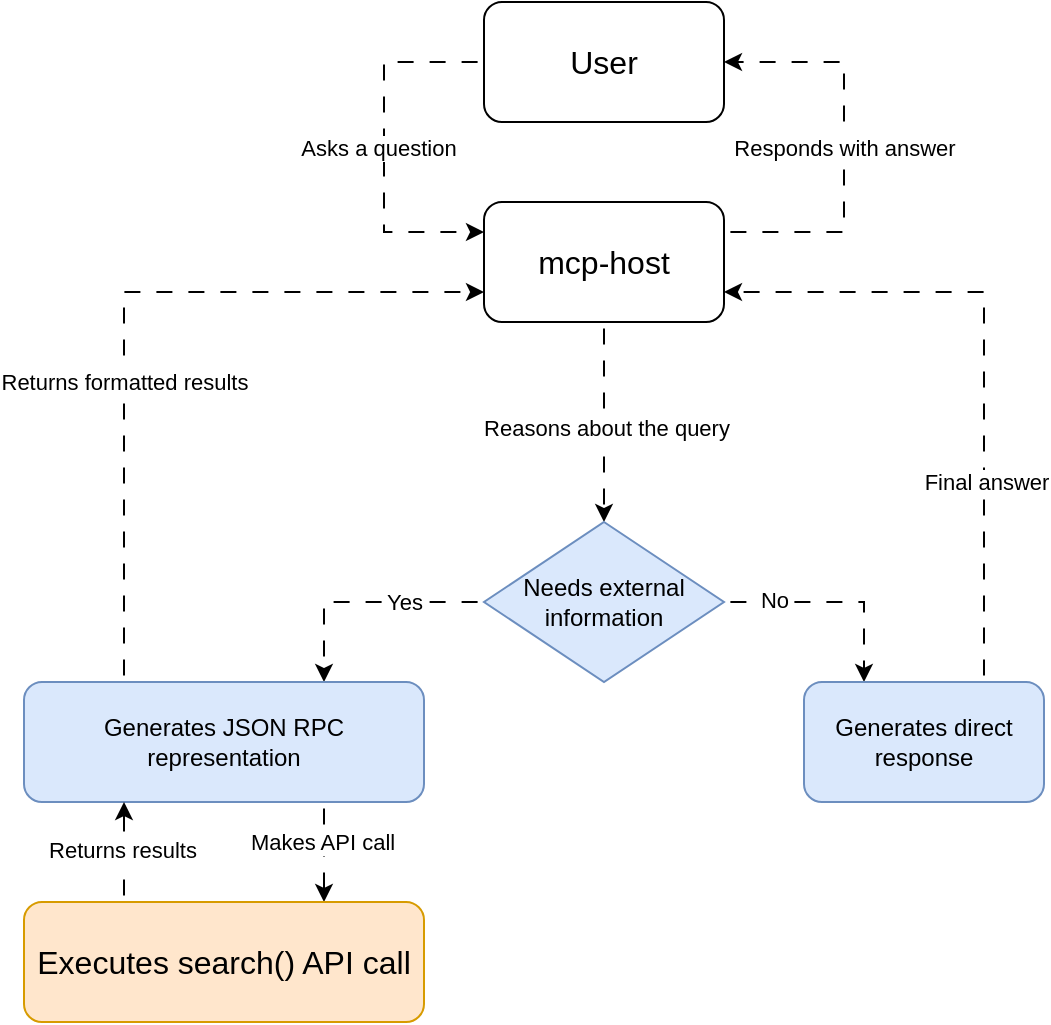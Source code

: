 <mxfile version="27.0.9">
  <diagram name="Page-1" id="bu5rQCv1PmsTUSAzEvVo">
    <mxGraphModel dx="961" dy="621" grid="1" gridSize="10" guides="1" tooltips="1" connect="1" arrows="1" fold="1" page="1" pageScale="1" pageWidth="850" pageHeight="1100" math="0" shadow="0">
      <root>
        <mxCell id="0" />
        <mxCell id="1" parent="0" />
        <mxCell id="Cg0X3WxZHqH74CvIOkin-30" style="edgeStyle=orthogonalEdgeStyle;rounded=0;orthogonalLoop=1;jettySize=auto;html=1;entryX=0;entryY=0.25;entryDx=0;entryDy=0;exitX=0;exitY=0.5;exitDx=0;exitDy=0;flowAnimation=1;" edge="1" parent="1" source="Cg0X3WxZHqH74CvIOkin-1" target="Cg0X3WxZHqH74CvIOkin-2">
          <mxGeometry relative="1" as="geometry">
            <mxPoint x="290" y="90" as="sourcePoint" />
            <mxPoint x="290" y="175" as="targetPoint" />
            <Array as="points">
              <mxPoint x="270" y="90" />
              <mxPoint x="270" y="175" />
            </Array>
          </mxGeometry>
        </mxCell>
        <mxCell id="Cg0X3WxZHqH74CvIOkin-31" value="Asks a question" style="edgeLabel;html=1;align=center;verticalAlign=middle;resizable=0;points=[];" vertex="1" connectable="0" parent="Cg0X3WxZHqH74CvIOkin-30">
          <mxGeometry x="-0.006" y="-3" relative="1" as="geometry">
            <mxPoint y="1" as="offset" />
          </mxGeometry>
        </mxCell>
        <mxCell id="Cg0X3WxZHqH74CvIOkin-1" value="&lt;font style=&quot;font-size: 16px;&quot;&gt;User&lt;/font&gt;" style="rounded=1;whiteSpace=wrap;html=1;" vertex="1" parent="1">
          <mxGeometry x="320" y="60" width="120" height="60" as="geometry" />
        </mxCell>
        <mxCell id="Cg0X3WxZHqH74CvIOkin-8" style="edgeStyle=orthogonalEdgeStyle;rounded=0;orthogonalLoop=1;jettySize=auto;html=1;exitX=0.5;exitY=1;exitDx=0;exitDy=0;entryX=0.5;entryY=0;entryDx=0;entryDy=0;flowAnimation=1;" edge="1" parent="1" source="Cg0X3WxZHqH74CvIOkin-2" target="Cg0X3WxZHqH74CvIOkin-10">
          <mxGeometry relative="1" as="geometry">
            <mxPoint x="380" y="310" as="targetPoint" />
          </mxGeometry>
        </mxCell>
        <mxCell id="Cg0X3WxZHqH74CvIOkin-9" value="Reasons about the query" style="edgeLabel;html=1;align=center;verticalAlign=middle;resizable=0;points=[];" vertex="1" connectable="0" parent="Cg0X3WxZHqH74CvIOkin-8">
          <mxGeometry x="0.048" y="1" relative="1" as="geometry">
            <mxPoint as="offset" />
          </mxGeometry>
        </mxCell>
        <mxCell id="Cg0X3WxZHqH74CvIOkin-28" style="edgeStyle=orthogonalEdgeStyle;rounded=0;orthogonalLoop=1;jettySize=auto;html=1;exitX=1;exitY=0.25;exitDx=0;exitDy=0;entryX=1;entryY=0.5;entryDx=0;entryDy=0;flowAnimation=1;" edge="1" parent="1" source="Cg0X3WxZHqH74CvIOkin-2" target="Cg0X3WxZHqH74CvIOkin-1">
          <mxGeometry relative="1" as="geometry">
            <Array as="points">
              <mxPoint x="500" y="175" />
              <mxPoint x="500" y="90" />
            </Array>
          </mxGeometry>
        </mxCell>
        <mxCell id="Cg0X3WxZHqH74CvIOkin-29" value="Responds with answer" style="edgeLabel;html=1;align=center;verticalAlign=middle;resizable=0;points=[];" vertex="1" connectable="0" parent="Cg0X3WxZHqH74CvIOkin-28">
          <mxGeometry x="0.025" y="2" relative="1" as="geometry">
            <mxPoint x="2" y="3" as="offset" />
          </mxGeometry>
        </mxCell>
        <mxCell id="Cg0X3WxZHqH74CvIOkin-2" value="&lt;font style=&quot;font-size: 16px;&quot;&gt;mcp-host&lt;/font&gt;" style="rounded=1;whiteSpace=wrap;html=1;" vertex="1" parent="1">
          <mxGeometry x="320" y="160" width="120" height="60" as="geometry" />
        </mxCell>
        <mxCell id="Cg0X3WxZHqH74CvIOkin-13" style="edgeStyle=orthogonalEdgeStyle;rounded=0;orthogonalLoop=1;jettySize=auto;html=1;exitX=0;exitY=0.5;exitDx=0;exitDy=0;entryX=0.75;entryY=0;entryDx=0;entryDy=0;flowAnimation=1;" edge="1" parent="1" source="Cg0X3WxZHqH74CvIOkin-10" target="Cg0X3WxZHqH74CvIOkin-12">
          <mxGeometry relative="1" as="geometry">
            <mxPoint x="170" y="370" as="targetPoint" />
          </mxGeometry>
        </mxCell>
        <mxCell id="Cg0X3WxZHqH74CvIOkin-14" value="Yes" style="edgeLabel;html=1;align=center;verticalAlign=middle;resizable=0;points=[];" vertex="1" connectable="0" parent="Cg0X3WxZHqH74CvIOkin-13">
          <mxGeometry x="-0.202" relative="1" as="geometry">
            <mxPoint x="8" as="offset" />
          </mxGeometry>
        </mxCell>
        <mxCell id="Cg0X3WxZHqH74CvIOkin-22" style="edgeStyle=orthogonalEdgeStyle;rounded=0;orthogonalLoop=1;jettySize=auto;html=1;exitX=1;exitY=0.5;exitDx=0;exitDy=0;entryX=0.25;entryY=0;entryDx=0;entryDy=0;flowAnimation=1;" edge="1" parent="1" source="Cg0X3WxZHqH74CvIOkin-10" target="Cg0X3WxZHqH74CvIOkin-21">
          <mxGeometry relative="1" as="geometry" />
        </mxCell>
        <mxCell id="Cg0X3WxZHqH74CvIOkin-32" value="No" style="edgeLabel;html=1;align=center;verticalAlign=middle;resizable=0;points=[];" vertex="1" connectable="0" parent="Cg0X3WxZHqH74CvIOkin-22">
          <mxGeometry x="-0.543" y="1" relative="1" as="geometry">
            <mxPoint as="offset" />
          </mxGeometry>
        </mxCell>
        <mxCell id="Cg0X3WxZHqH74CvIOkin-10" value="Needs external information" style="rhombus;whiteSpace=wrap;html=1;fillColor=#dae8fc;strokeColor=#6c8ebf;" vertex="1" parent="1">
          <mxGeometry x="320" y="320" width="120" height="80" as="geometry" />
        </mxCell>
        <mxCell id="Cg0X3WxZHqH74CvIOkin-16" style="edgeStyle=orthogonalEdgeStyle;rounded=0;orthogonalLoop=1;jettySize=auto;html=1;exitX=0.75;exitY=1;exitDx=0;exitDy=0;entryX=0.75;entryY=0;entryDx=0;entryDy=0;flowAnimation=1;" edge="1" parent="1" source="Cg0X3WxZHqH74CvIOkin-12" target="Cg0X3WxZHqH74CvIOkin-15">
          <mxGeometry relative="1" as="geometry" />
        </mxCell>
        <mxCell id="Cg0X3WxZHqH74CvIOkin-18" value="Makes API call" style="edgeLabel;html=1;align=center;verticalAlign=middle;resizable=0;points=[];" vertex="1" connectable="0" parent="Cg0X3WxZHqH74CvIOkin-16">
          <mxGeometry x="-0.194" y="-1" relative="1" as="geometry">
            <mxPoint as="offset" />
          </mxGeometry>
        </mxCell>
        <mxCell id="Cg0X3WxZHqH74CvIOkin-25" style="edgeStyle=orthogonalEdgeStyle;rounded=0;orthogonalLoop=1;jettySize=auto;html=1;exitX=0.25;exitY=0;exitDx=0;exitDy=0;entryX=0;entryY=0.75;entryDx=0;entryDy=0;flowAnimation=1;" edge="1" parent="1" source="Cg0X3WxZHqH74CvIOkin-12" target="Cg0X3WxZHqH74CvIOkin-2">
          <mxGeometry relative="1" as="geometry" />
        </mxCell>
        <mxCell id="Cg0X3WxZHqH74CvIOkin-26" value="Returns formatted results" style="edgeLabel;html=1;align=center;verticalAlign=middle;resizable=0;points=[];" vertex="1" connectable="0" parent="Cg0X3WxZHqH74CvIOkin-25">
          <mxGeometry x="0.003" y="4" relative="1" as="geometry">
            <mxPoint x="4" y="38" as="offset" />
          </mxGeometry>
        </mxCell>
        <mxCell id="Cg0X3WxZHqH74CvIOkin-12" value="Generates JSON RPC representation" style="rounded=1;whiteSpace=wrap;html=1;fillColor=#dae8fc;strokeColor=#6c8ebf;" vertex="1" parent="1">
          <mxGeometry x="90" y="400" width="200" height="60" as="geometry" />
        </mxCell>
        <mxCell id="Cg0X3WxZHqH74CvIOkin-35" style="edgeStyle=orthogonalEdgeStyle;rounded=0;orthogonalLoop=1;jettySize=auto;html=1;exitX=0.25;exitY=0;exitDx=0;exitDy=0;entryX=0.25;entryY=1;entryDx=0;entryDy=0;flowAnimation=1;" edge="1" parent="1" source="Cg0X3WxZHqH74CvIOkin-15" target="Cg0X3WxZHqH74CvIOkin-12">
          <mxGeometry relative="1" as="geometry" />
        </mxCell>
        <mxCell id="Cg0X3WxZHqH74CvIOkin-36" value="Returns results" style="edgeLabel;html=1;align=center;verticalAlign=middle;resizable=0;points=[];" vertex="1" connectable="0" parent="Cg0X3WxZHqH74CvIOkin-35">
          <mxGeometry x="0.034" y="1" relative="1" as="geometry">
            <mxPoint as="offset" />
          </mxGeometry>
        </mxCell>
        <mxCell id="Cg0X3WxZHqH74CvIOkin-15" value="&lt;font style=&quot;font-size: 16px;&quot;&gt;Executes search() API call&lt;/font&gt;" style="rounded=1;whiteSpace=wrap;html=1;fillColor=#ffe6cc;strokeColor=#d79b00;" vertex="1" parent="1">
          <mxGeometry x="90" y="510" width="200" height="60" as="geometry" />
        </mxCell>
        <mxCell id="Cg0X3WxZHqH74CvIOkin-23" style="edgeStyle=orthogonalEdgeStyle;rounded=0;orthogonalLoop=1;jettySize=auto;html=1;exitX=0.75;exitY=0;exitDx=0;exitDy=0;entryX=1;entryY=0.75;entryDx=0;entryDy=0;flowAnimation=1;" edge="1" parent="1" source="Cg0X3WxZHqH74CvIOkin-21" target="Cg0X3WxZHqH74CvIOkin-2">
          <mxGeometry relative="1" as="geometry" />
        </mxCell>
        <mxCell id="Cg0X3WxZHqH74CvIOkin-27" value="Final answer" style="edgeLabel;html=1;align=center;verticalAlign=middle;resizable=0;points=[];" vertex="1" connectable="0" parent="Cg0X3WxZHqH74CvIOkin-23">
          <mxGeometry x="-0.351" y="-1" relative="1" as="geometry">
            <mxPoint y="5" as="offset" />
          </mxGeometry>
        </mxCell>
        <mxCell id="Cg0X3WxZHqH74CvIOkin-21" value="Generates direct response" style="rounded=1;whiteSpace=wrap;html=1;fillColor=#dae8fc;strokeColor=#6c8ebf;" vertex="1" parent="1">
          <mxGeometry x="480" y="400" width="120" height="60" as="geometry" />
        </mxCell>
        <mxCell id="Cg0X3WxZHqH74CvIOkin-33" style="edgeStyle=orthogonalEdgeStyle;rounded=0;orthogonalLoop=1;jettySize=auto;html=1;exitX=0.25;exitY=0;exitDx=0;exitDy=0;entryX=0.25;entryY=0;entryDx=0;entryDy=0;" edge="1" parent="1" source="Cg0X3WxZHqH74CvIOkin-15" target="Cg0X3WxZHqH74CvIOkin-15">
          <mxGeometry relative="1" as="geometry" />
        </mxCell>
      </root>
    </mxGraphModel>
  </diagram>
</mxfile>
